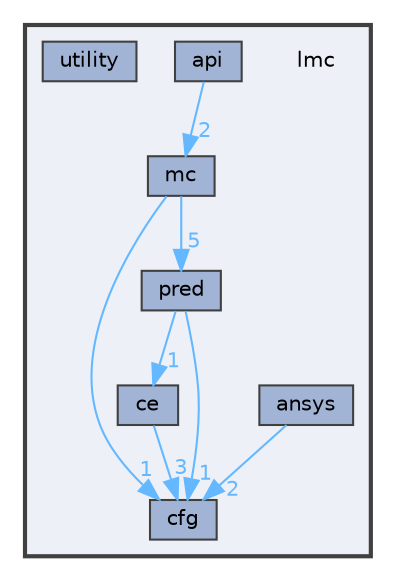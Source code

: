 digraph "lmc"
{
 // LATEX_PDF_SIZE
  bgcolor="transparent";
  edge [fontname=Helvetica,fontsize=10,labelfontname=Helvetica,labelfontsize=10];
  node [fontname=Helvetica,fontsize=10,shape=box,height=0.2,width=0.4];
  compound=true
  subgraph clusterdir_a5e59b946ac651511046c4c0121d9e13 {
    graph [ bgcolor="#edf0f7", pencolor="grey25", label="", fontname=Helvetica,fontsize=10 style="filled,bold", URL="dir_a5e59b946ac651511046c4c0121d9e13.html",tooltip=""]
    dir_a5e59b946ac651511046c4c0121d9e13 [shape=plaintext, label="lmc"];
  dir_cb0fe5b40591dbe5fda40966e3303db1 [label="ansys", fillcolor="#a2b4d6", color="grey25", style="filled", URL="dir_cb0fe5b40591dbe5fda40966e3303db1.html",tooltip=""];
  dir_0ab3700e14f5ee9b95a1a3a5ef4c1bfc [label="api", fillcolor="#a2b4d6", color="grey25", style="filled", URL="dir_0ab3700e14f5ee9b95a1a3a5ef4c1bfc.html",tooltip=""];
  dir_e3f746924270fabafc4f26a960b82b79 [label="ce", fillcolor="#a2b4d6", color="grey25", style="filled", URL="dir_e3f746924270fabafc4f26a960b82b79.html",tooltip=""];
  dir_cc50ab69a678fc92792050daa430bfb1 [label="cfg", fillcolor="#a2b4d6", color="grey25", style="filled", URL="dir_cc50ab69a678fc92792050daa430bfb1.html",tooltip=""];
  dir_bc8a0127fa0d3e1aff0d8d96034fc8a8 [label="mc", fillcolor="#a2b4d6", color="grey25", style="filled", URL="dir_bc8a0127fa0d3e1aff0d8d96034fc8a8.html",tooltip=""];
  dir_a0be1b83ab0471bb6d5335518275ae83 [label="pred", fillcolor="#a2b4d6", color="grey25", style="filled", URL="dir_a0be1b83ab0471bb6d5335518275ae83.html",tooltip=""];
  dir_74085f609e3a8fbd71f69dc79a4cb2a6 [label="utility", fillcolor="#a2b4d6", color="grey25", style="filled", URL="dir_74085f609e3a8fbd71f69dc79a4cb2a6.html",tooltip=""];
  }
  dir_cb0fe5b40591dbe5fda40966e3303db1->dir_cc50ab69a678fc92792050daa430bfb1 [headlabel="2", labeldistance=1.5 headhref="dir_000000_000003.html" href="dir_000000_000003.html" color="steelblue1" fontcolor="steelblue1"];
  dir_0ab3700e14f5ee9b95a1a3a5ef4c1bfc->dir_bc8a0127fa0d3e1aff0d8d96034fc8a8 [headlabel="2", labeldistance=1.5 headhref="dir_000001_000011.html" href="dir_000001_000011.html" color="steelblue1" fontcolor="steelblue1"];
  dir_e3f746924270fabafc4f26a960b82b79->dir_cc50ab69a678fc92792050daa430bfb1 [headlabel="3", labeldistance=1.5 headhref="dir_000002_000003.html" href="dir_000002_000003.html" color="steelblue1" fontcolor="steelblue1"];
  dir_bc8a0127fa0d3e1aff0d8d96034fc8a8->dir_a0be1b83ab0471bb6d5335518275ae83 [headlabel="5", labeldistance=1.5 headhref="dir_000011_000012.html" href="dir_000011_000012.html" color="steelblue1" fontcolor="steelblue1"];
  dir_bc8a0127fa0d3e1aff0d8d96034fc8a8->dir_cc50ab69a678fc92792050daa430bfb1 [headlabel="1", labeldistance=1.5 headhref="dir_000011_000003.html" href="dir_000011_000003.html" color="steelblue1" fontcolor="steelblue1"];
  dir_a0be1b83ab0471bb6d5335518275ae83->dir_cc50ab69a678fc92792050daa430bfb1 [headlabel="1", labeldistance=1.5 headhref="dir_000012_000003.html" href="dir_000012_000003.html" color="steelblue1" fontcolor="steelblue1"];
  dir_a0be1b83ab0471bb6d5335518275ae83->dir_e3f746924270fabafc4f26a960b82b79 [headlabel="1", labeldistance=1.5 headhref="dir_000012_000002.html" href="dir_000012_000002.html" color="steelblue1" fontcolor="steelblue1"];
}

